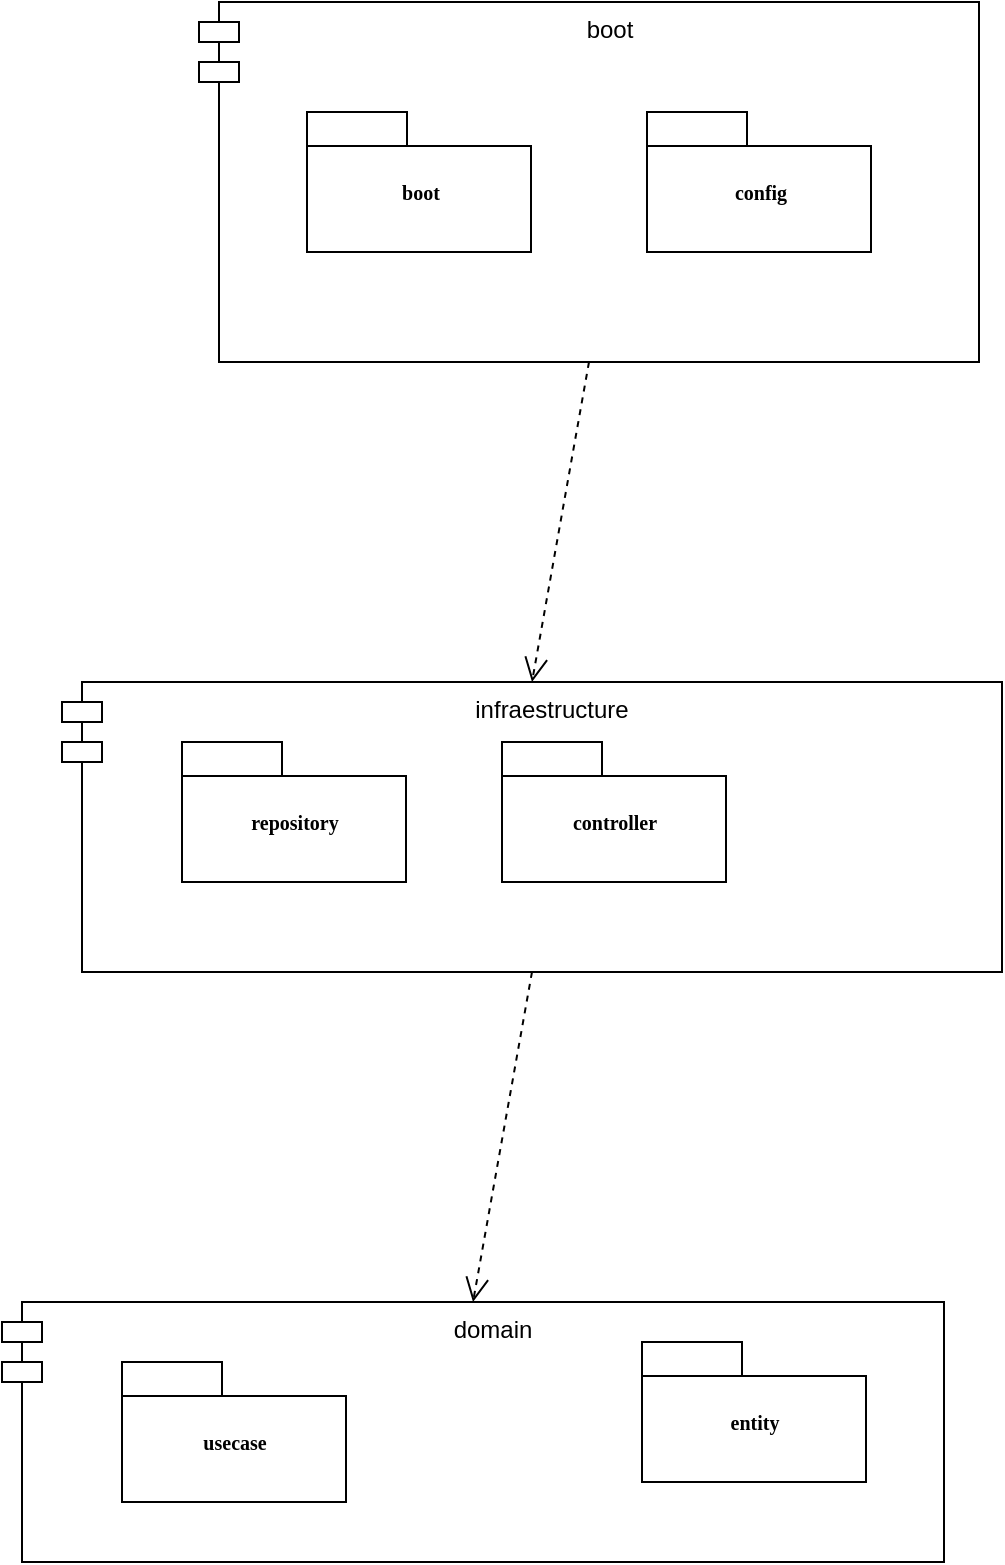 <mxfile version="22.1.3" type="github">
  <diagram name="Page-1" id="b5b7bab2-c9e2-2cf4-8b2a-24fd1a2a6d21">
    <mxGraphModel dx="1434" dy="758" grid="1" gridSize="10" guides="1" tooltips="1" connect="1" arrows="1" fold="1" page="1" pageScale="1" pageWidth="827" pageHeight="1169" background="none" math="0" shadow="0">
      <root>
        <mxCell id="0" />
        <mxCell id="1" parent="0" />
        <mxCell id="cY8iYwSnqGREJiL_UpMX-3" value="infraestructure" style="shape=module;align=left;spacingLeft=20;align=center;verticalAlign=top;whiteSpace=wrap;html=1;" vertex="1" parent="1">
          <mxGeometry x="440" y="560" width="470" height="145" as="geometry" />
        </mxCell>
        <mxCell id="cY8iYwSnqGREJiL_UpMX-2" value="domain" style="shape=module;align=left;spacingLeft=20;align=center;verticalAlign=top;whiteSpace=wrap;html=1;" vertex="1" parent="1">
          <mxGeometry x="410" y="870" width="471" height="130" as="geometry" />
        </mxCell>
        <mxCell id="6e0c8c40b5770093-67" style="edgeStyle=none;rounded=0;html=1;entryX=0.5;entryY=0;dashed=1;labelBackgroundColor=none;startFill=0;endArrow=open;endFill=0;endSize=10;fontFamily=Verdana;fontSize=10;entryDx=0;entryDy=0;exitX=0.5;exitY=1;exitDx=0;exitDy=0;" parent="1" source="cY8iYwSnqGREJiL_UpMX-3" target="cY8iYwSnqGREJiL_UpMX-2" edge="1">
          <mxGeometry relative="1" as="geometry" />
        </mxCell>
        <mxCell id="6e0c8c40b5770093-42" value="repository" style="shape=folder;fontStyle=1;spacingTop=10;tabWidth=50;tabHeight=17;tabPosition=left;html=1;rounded=0;shadow=0;comic=0;labelBackgroundColor=none;strokeColor=#000000;strokeWidth=1;fillColor=#ffffff;fontFamily=Verdana;fontSize=10;fontColor=#000000;align=center;" parent="1" vertex="1">
          <mxGeometry x="500" y="590" width="112" height="70" as="geometry" />
        </mxCell>
        <mxCell id="6e0c8c40b5770093-45" value="controller" style="shape=folder;fontStyle=1;spacingTop=10;tabWidth=50;tabHeight=17;tabPosition=left;html=1;rounded=0;shadow=0;comic=0;labelBackgroundColor=none;strokeColor=#000000;strokeWidth=1;fillColor=#ffffff;fontFamily=Verdana;fontSize=10;fontColor=#000000;align=center;" parent="1" vertex="1">
          <mxGeometry x="660" y="590" width="112" height="70" as="geometry" />
        </mxCell>
        <mxCell id="6e0c8c40b5770093-49" value="usecase" style="shape=folder;fontStyle=1;spacingTop=10;tabWidth=50;tabHeight=17;tabPosition=left;html=1;rounded=0;shadow=0;comic=0;labelBackgroundColor=none;strokeWidth=1;fontFamily=Verdana;fontSize=10;align=center;" parent="1" vertex="1">
          <mxGeometry x="470" y="900" width="112" height="70" as="geometry" />
        </mxCell>
        <mxCell id="6e0c8c40b5770093-50" value="entity" style="shape=folder;fontStyle=1;spacingTop=10;tabWidth=50;tabHeight=17;tabPosition=left;html=1;rounded=0;shadow=0;comic=0;labelBackgroundColor=none;strokeWidth=1;fontFamily=Verdana;fontSize=10;align=center;" parent="1" vertex="1">
          <mxGeometry x="730" y="890" width="112" height="70" as="geometry" />
        </mxCell>
        <mxCell id="6e0c8c40b5770093-60" style="rounded=0;html=1;entryX=0.5;entryY=0;dashed=1;labelBackgroundColor=none;startFill=0;endArrow=open;endFill=0;endSize=10;fontFamily=Verdana;fontSize=10;exitX=0.5;exitY=1;exitDx=0;exitDy=0;entryDx=0;entryDy=0;" parent="1" source="cY8iYwSnqGREJiL_UpMX-1" target="cY8iYwSnqGREJiL_UpMX-3" edge="1">
          <mxGeometry relative="1" as="geometry" />
        </mxCell>
        <mxCell id="cY8iYwSnqGREJiL_UpMX-1" value="boot" style="shape=module;align=left;spacingLeft=20;align=center;verticalAlign=top;whiteSpace=wrap;html=1;" vertex="1" parent="1">
          <mxGeometry x="508.5" y="220" width="390" height="180" as="geometry" />
        </mxCell>
        <mxCell id="6e0c8c40b5770093-15" value="boot" style="shape=folder;fontStyle=1;spacingTop=10;tabWidth=50;tabHeight=17;tabPosition=left;html=1;rounded=0;shadow=0;comic=0;labelBackgroundColor=none;strokeWidth=1;fontFamily=Verdana;fontSize=10;align=center;" parent="1" vertex="1">
          <mxGeometry x="562.5" y="275" width="112" height="70" as="geometry" />
        </mxCell>
        <mxCell id="6e0c8c40b5770093-17" value="config" style="shape=folder;fontStyle=1;spacingTop=10;tabWidth=50;tabHeight=17;tabPosition=left;html=1;rounded=0;shadow=0;comic=0;labelBackgroundColor=none;strokeWidth=1;fontFamily=Verdana;fontSize=10;align=center;" parent="1" vertex="1">
          <mxGeometry x="732.5" y="275" width="112" height="70" as="geometry" />
        </mxCell>
      </root>
    </mxGraphModel>
  </diagram>
</mxfile>
